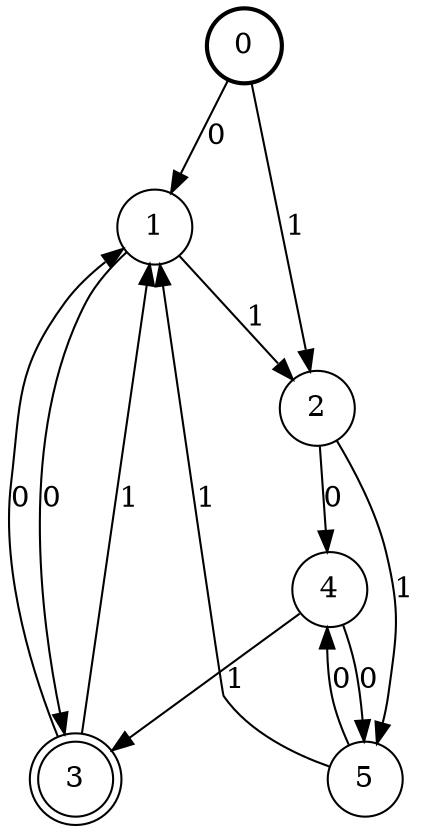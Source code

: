 digraph Automat {
    node [shape = circle];
    0 [style = "bold"];
    0 -> 1 [label = "0"];
    0 -> 2 [label = "1"];
    1 -> 3 [label = "0"];
    1 -> 2 [label = "1"];
    2 -> 4 [label = "0"];
    2 -> 5 [label = "1"];
    3 [peripheries=2]
    3 -> 1 [label = "0"];
    3 -> 1 [label = "1"];
    4 -> 5 [label = "0"];
    4 -> 3 [label = "1"];
    5 -> 4 [label = "0"];
    5 -> 1 [label = "1"];
}
